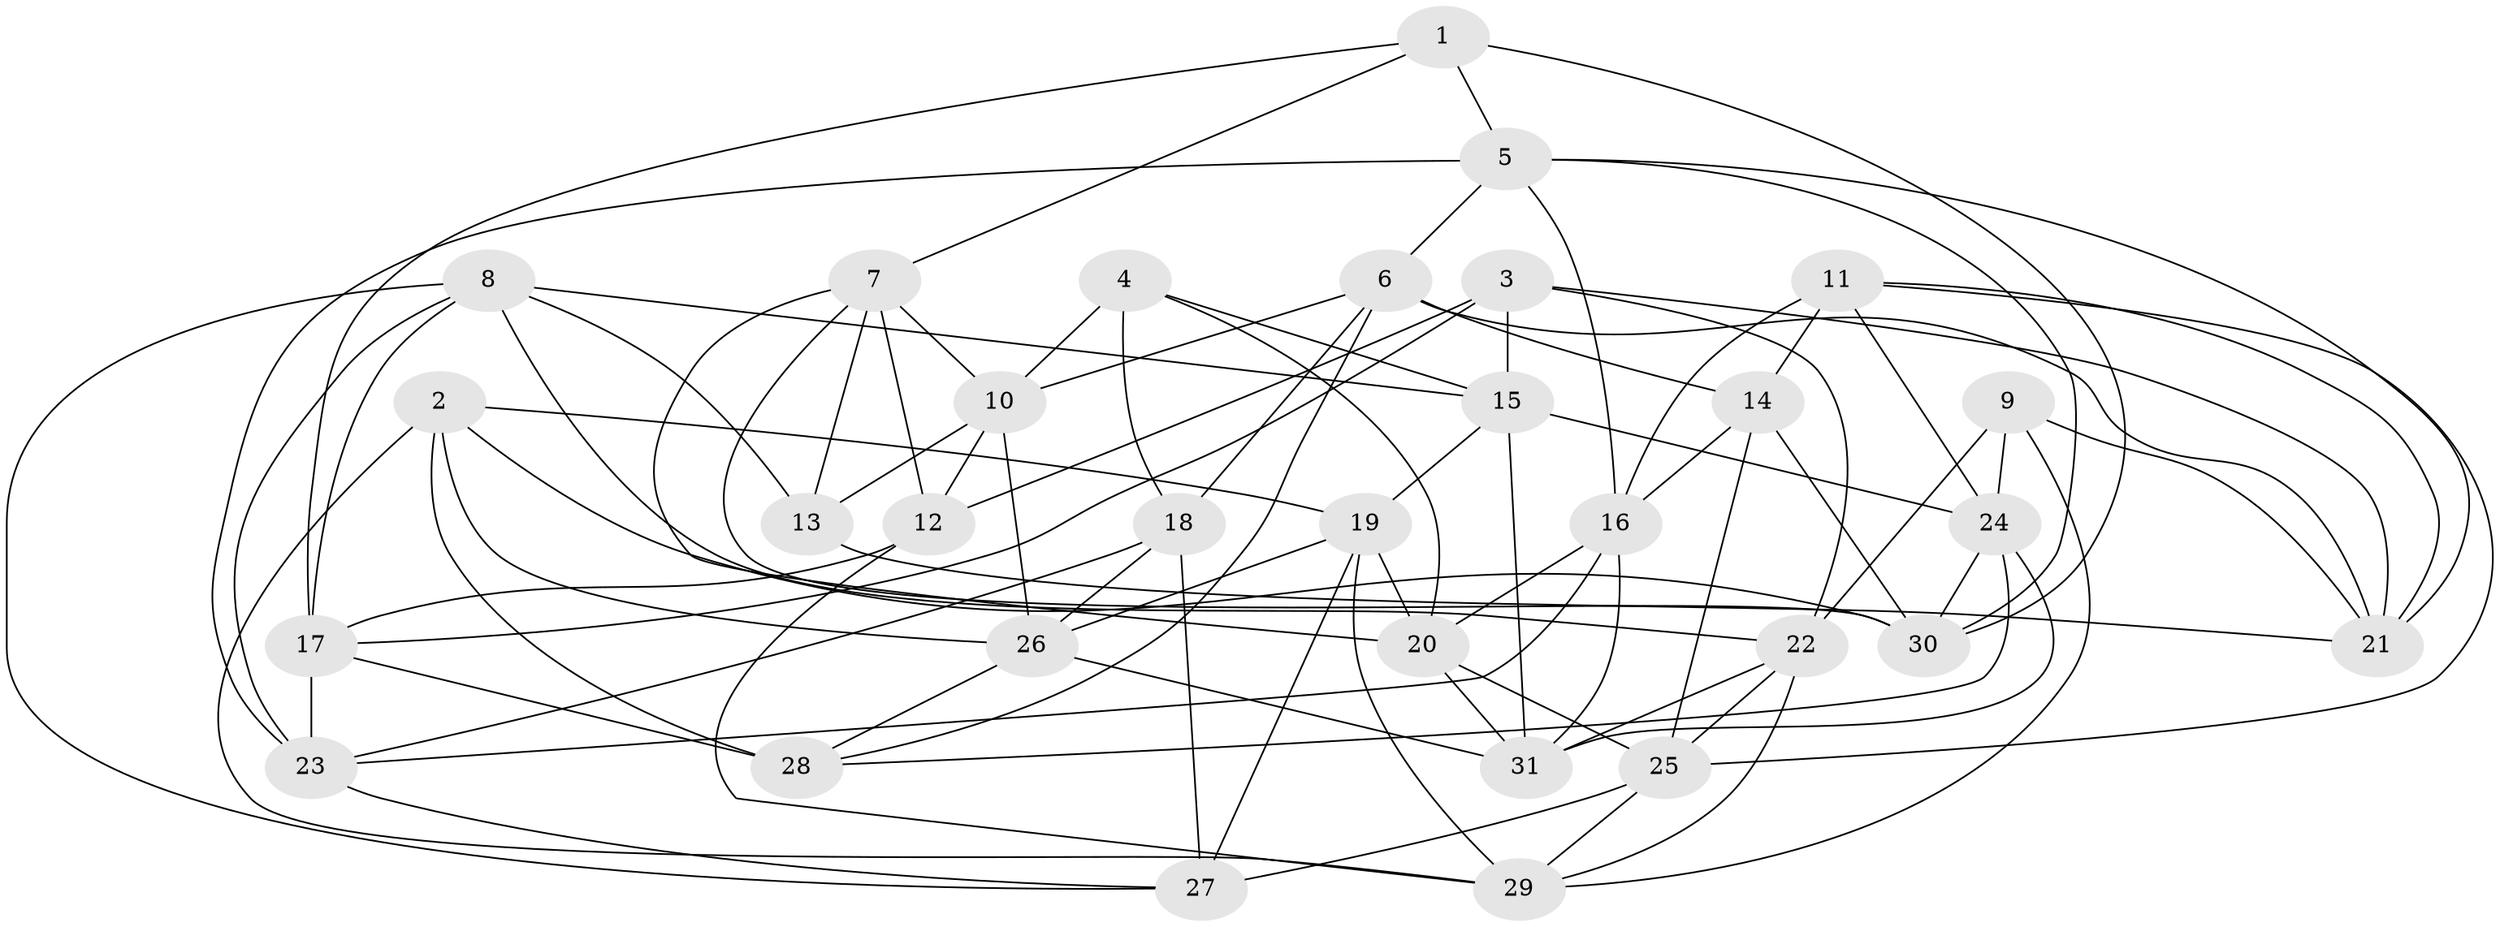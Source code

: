 // original degree distribution, {4: 1.0}
// Generated by graph-tools (version 1.1) at 2025/27/03/09/25 03:27:01]
// undirected, 31 vertices, 85 edges
graph export_dot {
graph [start="1"]
  node [color=gray90,style=filled];
  1;
  2;
  3;
  4;
  5;
  6;
  7;
  8;
  9;
  10;
  11;
  12;
  13;
  14;
  15;
  16;
  17;
  18;
  19;
  20;
  21;
  22;
  23;
  24;
  25;
  26;
  27;
  28;
  29;
  30;
  31;
  1 -- 5 [weight=1.0];
  1 -- 7 [weight=1.0];
  1 -- 17 [weight=1.0];
  1 -- 30 [weight=1.0];
  2 -- 19 [weight=1.0];
  2 -- 26 [weight=1.0];
  2 -- 28 [weight=2.0];
  2 -- 29 [weight=1.0];
  2 -- 30 [weight=1.0];
  3 -- 12 [weight=2.0];
  3 -- 15 [weight=1.0];
  3 -- 17 [weight=1.0];
  3 -- 21 [weight=1.0];
  3 -- 22 [weight=1.0];
  4 -- 10 [weight=1.0];
  4 -- 15 [weight=1.0];
  4 -- 18 [weight=1.0];
  4 -- 20 [weight=1.0];
  5 -- 6 [weight=1.0];
  5 -- 16 [weight=1.0];
  5 -- 21 [weight=1.0];
  5 -- 23 [weight=1.0];
  5 -- 30 [weight=1.0];
  6 -- 10 [weight=1.0];
  6 -- 14 [weight=1.0];
  6 -- 18 [weight=1.0];
  6 -- 21 [weight=1.0];
  6 -- 28 [weight=1.0];
  7 -- 10 [weight=1.0];
  7 -- 12 [weight=1.0];
  7 -- 13 [weight=1.0];
  7 -- 20 [weight=1.0];
  7 -- 30 [weight=1.0];
  8 -- 13 [weight=1.0];
  8 -- 15 [weight=1.0];
  8 -- 17 [weight=1.0];
  8 -- 22 [weight=1.0];
  8 -- 23 [weight=1.0];
  8 -- 27 [weight=1.0];
  9 -- 21 [weight=1.0];
  9 -- 22 [weight=1.0];
  9 -- 24 [weight=1.0];
  9 -- 29 [weight=1.0];
  10 -- 12 [weight=1.0];
  10 -- 13 [weight=1.0];
  10 -- 26 [weight=1.0];
  11 -- 14 [weight=2.0];
  11 -- 16 [weight=1.0];
  11 -- 21 [weight=1.0];
  11 -- 24 [weight=1.0];
  11 -- 25 [weight=1.0];
  12 -- 17 [weight=1.0];
  12 -- 29 [weight=1.0];
  13 -- 21 [weight=1.0];
  14 -- 16 [weight=1.0];
  14 -- 25 [weight=1.0];
  14 -- 30 [weight=1.0];
  15 -- 19 [weight=1.0];
  15 -- 24 [weight=1.0];
  15 -- 31 [weight=1.0];
  16 -- 20 [weight=1.0];
  16 -- 23 [weight=1.0];
  16 -- 31 [weight=1.0];
  17 -- 23 [weight=1.0];
  17 -- 28 [weight=1.0];
  18 -- 23 [weight=1.0];
  18 -- 26 [weight=1.0];
  18 -- 27 [weight=2.0];
  19 -- 20 [weight=1.0];
  19 -- 26 [weight=1.0];
  19 -- 27 [weight=1.0];
  19 -- 29 [weight=1.0];
  20 -- 25 [weight=1.0];
  20 -- 31 [weight=1.0];
  22 -- 25 [weight=1.0];
  22 -- 29 [weight=1.0];
  22 -- 31 [weight=1.0];
  23 -- 27 [weight=1.0];
  24 -- 28 [weight=1.0];
  24 -- 30 [weight=1.0];
  24 -- 31 [weight=1.0];
  25 -- 27 [weight=1.0];
  25 -- 29 [weight=1.0];
  26 -- 28 [weight=1.0];
  26 -- 31 [weight=1.0];
}
